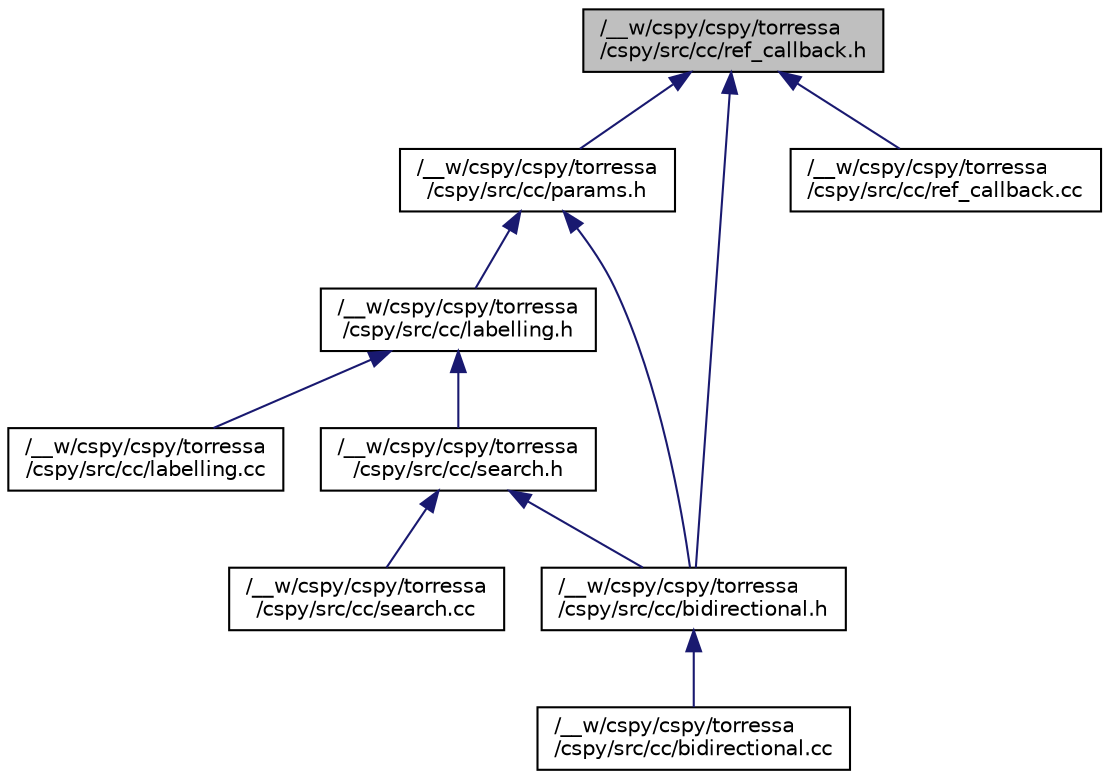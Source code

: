 digraph "/__w/cspy/cspy/torressa/cspy/src/cc/ref_callback.h"
{
  bgcolor="transparent";
  edge [fontname="Helvetica",fontsize="10",labelfontname="Helvetica",labelfontsize="10"];
  node [fontname="Helvetica",fontsize="10",shape=record];
  Node3 [label="/__w/cspy/cspy/torressa\l/cspy/src/cc/ref_callback.h",height=0.2,width=0.4,color="black", fillcolor="grey75", style="filled", fontcolor="black"];
  Node3 -> Node4 [dir="back",color="midnightblue",fontsize="10",style="solid"];
  Node4 [label="/__w/cspy/cspy/torressa\l/cspy/src/cc/params.h",height=0.2,width=0.4,color="black",URL="$params_8h.html"];
  Node4 -> Node5 [dir="back",color="midnightblue",fontsize="10",style="solid"];
  Node5 [label="/__w/cspy/cspy/torressa\l/cspy/src/cc/bidirectional.h",height=0.2,width=0.4,color="black",URL="$bidirectional_8h.html"];
  Node5 -> Node6 [dir="back",color="midnightblue",fontsize="10",style="solid"];
  Node6 [label="/__w/cspy/cspy/torressa\l/cspy/src/cc/bidirectional.cc",height=0.2,width=0.4,color="black",URL="$bidirectional_8cc.html"];
  Node4 -> Node7 [dir="back",color="midnightblue",fontsize="10",style="solid"];
  Node7 [label="/__w/cspy/cspy/torressa\l/cspy/src/cc/labelling.h",height=0.2,width=0.4,color="black",URL="$labelling_8h.html"];
  Node7 -> Node8 [dir="back",color="midnightblue",fontsize="10",style="solid"];
  Node8 [label="/__w/cspy/cspy/torressa\l/cspy/src/cc/search.h",height=0.2,width=0.4,color="black",URL="$search_8h.html"];
  Node8 -> Node5 [dir="back",color="midnightblue",fontsize="10",style="solid"];
  Node8 -> Node9 [dir="back",color="midnightblue",fontsize="10",style="solid"];
  Node9 [label="/__w/cspy/cspy/torressa\l/cspy/src/cc/search.cc",height=0.2,width=0.4,color="black",URL="$search_8cc.html"];
  Node7 -> Node10 [dir="back",color="midnightblue",fontsize="10",style="solid"];
  Node10 [label="/__w/cspy/cspy/torressa\l/cspy/src/cc/labelling.cc",height=0.2,width=0.4,color="black",URL="$labelling_8cc.html"];
  Node3 -> Node5 [dir="back",color="midnightblue",fontsize="10",style="solid"];
  Node3 -> Node11 [dir="back",color="midnightblue",fontsize="10",style="solid"];
  Node11 [label="/__w/cspy/cspy/torressa\l/cspy/src/cc/ref_callback.cc",height=0.2,width=0.4,color="black",URL="$ref__callback_8cc.html"];
}
